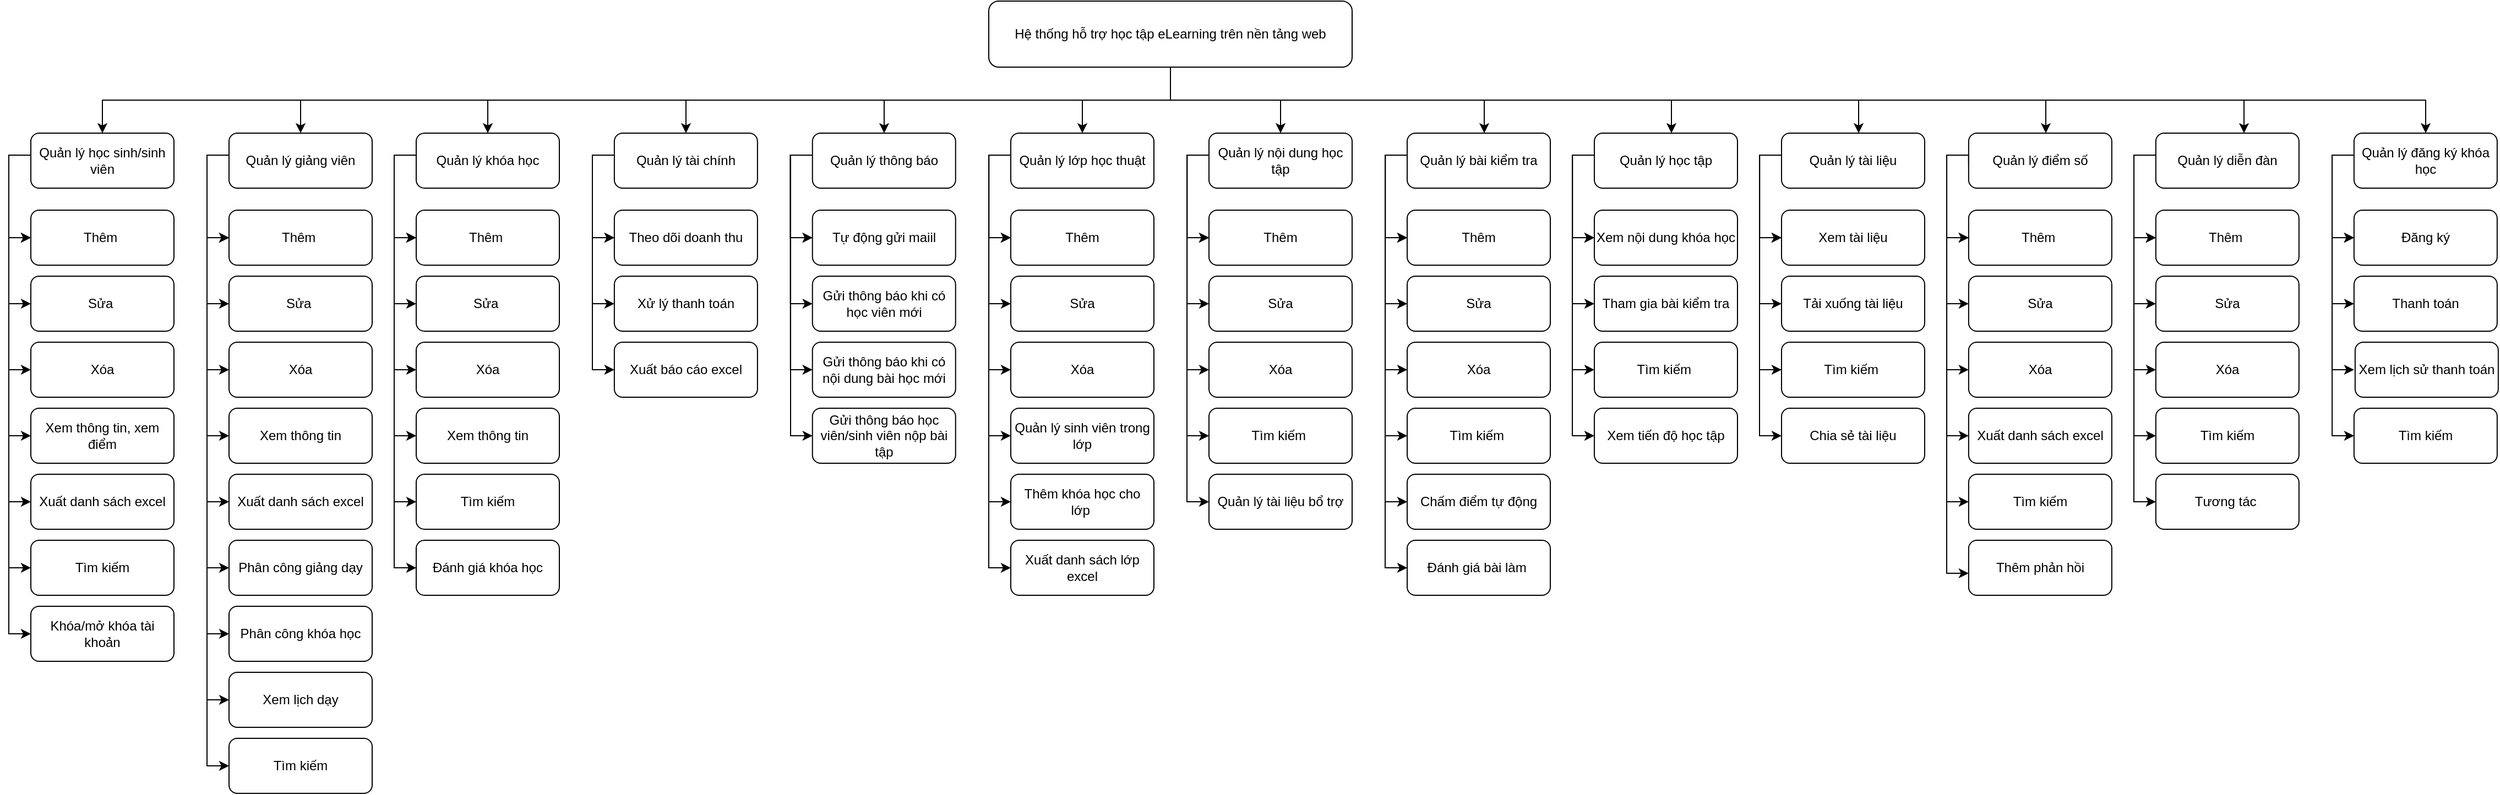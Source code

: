<mxfile version="27.0.3">
  <diagram name="Page-1" id="I-7YPhFpCVGjYqoQ73Ly">
    <mxGraphModel dx="3428" dy="1444" grid="1" gridSize="10" guides="1" tooltips="1" connect="1" arrows="1" fold="1" page="1" pageScale="1" pageWidth="850" pageHeight="1100" math="0" shadow="0">
      <root>
        <mxCell id="0" />
        <mxCell id="1" parent="0" />
        <mxCell id="hVVMpaapmV8Wa0ZIryD7-13" style="edgeStyle=orthogonalEdgeStyle;rounded=0;orthogonalLoop=1;jettySize=auto;html=1;" parent="1" source="hVVMpaapmV8Wa0ZIryD7-2" target="hVVMpaapmV8Wa0ZIryD7-3" edge="1">
          <mxGeometry relative="1" as="geometry">
            <Array as="points">
              <mxPoint x="1015" y="110" />
              <mxPoint x="45" y="110" />
            </Array>
          </mxGeometry>
        </mxCell>
        <mxCell id="hVVMpaapmV8Wa0ZIryD7-36" style="edgeStyle=orthogonalEdgeStyle;rounded=0;orthogonalLoop=1;jettySize=auto;html=1;" parent="1" source="hVVMpaapmV8Wa0ZIryD7-2" target="hVVMpaapmV8Wa0ZIryD7-30" edge="1">
          <mxGeometry relative="1" as="geometry">
            <Array as="points">
              <mxPoint x="1015" y="110" />
              <mxPoint x="225" y="110" />
            </Array>
          </mxGeometry>
        </mxCell>
        <mxCell id="hVVMpaapmV8Wa0ZIryD7-163" style="edgeStyle=orthogonalEdgeStyle;rounded=0;orthogonalLoop=1;jettySize=auto;html=1;entryX=0.5;entryY=0;entryDx=0;entryDy=0;" parent="1" source="hVVMpaapmV8Wa0ZIryD7-2" target="hVVMpaapmV8Wa0ZIryD7-47" edge="1">
          <mxGeometry relative="1" as="geometry">
            <Array as="points">
              <mxPoint x="1015" y="110" />
              <mxPoint x="395" y="110" />
            </Array>
          </mxGeometry>
        </mxCell>
        <mxCell id="hVVMpaapmV8Wa0ZIryD7-164" style="edgeStyle=orthogonalEdgeStyle;rounded=0;orthogonalLoop=1;jettySize=auto;html=1;" parent="1" source="hVVMpaapmV8Wa0ZIryD7-2" target="hVVMpaapmV8Wa0ZIryD7-67" edge="1">
          <mxGeometry relative="1" as="geometry">
            <Array as="points">
              <mxPoint x="1015" y="110" />
              <mxPoint x="575" y="110" />
            </Array>
          </mxGeometry>
        </mxCell>
        <mxCell id="hVVMpaapmV8Wa0ZIryD7-165" style="edgeStyle=orthogonalEdgeStyle;rounded=0;orthogonalLoop=1;jettySize=auto;html=1;" parent="1" source="hVVMpaapmV8Wa0ZIryD7-2" target="hVVMpaapmV8Wa0ZIryD7-98" edge="1">
          <mxGeometry relative="1" as="geometry">
            <Array as="points">
              <mxPoint x="1015" y="110" />
              <mxPoint x="755" y="110" />
            </Array>
          </mxGeometry>
        </mxCell>
        <mxCell id="hVVMpaapmV8Wa0ZIryD7-166" style="edgeStyle=orthogonalEdgeStyle;rounded=0;orthogonalLoop=1;jettySize=auto;html=1;" parent="1" source="hVVMpaapmV8Wa0ZIryD7-2" target="hVVMpaapmV8Wa0ZIryD7-112" edge="1">
          <mxGeometry relative="1" as="geometry" />
        </mxCell>
        <mxCell id="hVVMpaapmV8Wa0ZIryD7-167" style="edgeStyle=orthogonalEdgeStyle;rounded=0;orthogonalLoop=1;jettySize=auto;html=1;" parent="1" source="hVVMpaapmV8Wa0ZIryD7-2" target="hVVMpaapmV8Wa0ZIryD7-121" edge="1">
          <mxGeometry relative="1" as="geometry">
            <Array as="points">
              <mxPoint x="1015" y="110" />
              <mxPoint x="1300" y="110" />
            </Array>
          </mxGeometry>
        </mxCell>
        <mxCell id="hVVMpaapmV8Wa0ZIryD7-168" style="edgeStyle=orthogonalEdgeStyle;rounded=0;orthogonalLoop=1;jettySize=auto;html=1;" parent="1" source="hVVMpaapmV8Wa0ZIryD7-2" target="hVVMpaapmV8Wa0ZIryD7-137" edge="1">
          <mxGeometry relative="1" as="geometry">
            <Array as="points">
              <mxPoint x="1015" y="110" />
              <mxPoint x="1640" y="110" />
            </Array>
          </mxGeometry>
        </mxCell>
        <mxCell id="hVVMpaapmV8Wa0ZIryD7-169" style="edgeStyle=orthogonalEdgeStyle;rounded=0;orthogonalLoop=1;jettySize=auto;html=1;" parent="1" source="hVVMpaapmV8Wa0ZIryD7-2" target="hVVMpaapmV8Wa0ZIryD7-147" edge="1">
          <mxGeometry relative="1" as="geometry">
            <Array as="points">
              <mxPoint x="1015" y="110" />
              <mxPoint x="1810" y="110" />
            </Array>
          </mxGeometry>
        </mxCell>
        <mxCell id="hVVMpaapmV8Wa0ZIryD7-205" style="edgeStyle=orthogonalEdgeStyle;rounded=0;orthogonalLoop=1;jettySize=auto;html=1;" parent="1" source="hVVMpaapmV8Wa0ZIryD7-2" target="hVVMpaapmV8Wa0ZIryD7-196" edge="1">
          <mxGeometry relative="1" as="geometry">
            <Array as="points">
              <mxPoint x="1015" y="110" />
              <mxPoint x="1990" y="110" />
            </Array>
          </mxGeometry>
        </mxCell>
        <mxCell id="hVVMpaapmV8Wa0ZIryD7-208" style="edgeStyle=orthogonalEdgeStyle;rounded=0;orthogonalLoop=1;jettySize=auto;html=1;" parent="1" source="hVVMpaapmV8Wa0ZIryD7-2" target="hVVMpaapmV8Wa0ZIryD7-130" edge="1">
          <mxGeometry relative="1" as="geometry">
            <Array as="points">
              <mxPoint x="1015" y="110" />
              <mxPoint x="1470" y="110" />
            </Array>
          </mxGeometry>
        </mxCell>
        <mxCell id="hVVMpaapmV8Wa0ZIryD7-226" style="edgeStyle=orthogonalEdgeStyle;rounded=0;orthogonalLoop=1;jettySize=auto;html=1;" parent="1" source="hVVMpaapmV8Wa0ZIryD7-2" target="hVVMpaapmV8Wa0ZIryD7-215" edge="1">
          <mxGeometry relative="1" as="geometry">
            <Array as="points">
              <mxPoint x="1015" y="110" />
              <mxPoint x="2155" y="110" />
            </Array>
          </mxGeometry>
        </mxCell>
        <mxCell id="K12MKA1-OW6YJmMNlb4H-12" style="edgeStyle=orthogonalEdgeStyle;rounded=0;orthogonalLoop=1;jettySize=auto;html=1;" edge="1" parent="1" source="hVVMpaapmV8Wa0ZIryD7-2" target="K12MKA1-OW6YJmMNlb4H-6">
          <mxGeometry relative="1" as="geometry" />
        </mxCell>
        <mxCell id="hVVMpaapmV8Wa0ZIryD7-2" value="Hệ thống hỗ trợ học tập eLearning trên nền tảng web" style="rounded=1;whiteSpace=wrap;html=1;" parent="1" vertex="1">
          <mxGeometry x="850" y="20" width="330" height="60" as="geometry" />
        </mxCell>
        <mxCell id="hVVMpaapmV8Wa0ZIryD7-15" style="edgeStyle=orthogonalEdgeStyle;rounded=0;orthogonalLoop=1;jettySize=auto;html=1;entryX=0;entryY=0.5;entryDx=0;entryDy=0;" parent="1" source="hVVMpaapmV8Wa0ZIryD7-3" target="hVVMpaapmV8Wa0ZIryD7-7" edge="1">
          <mxGeometry relative="1" as="geometry">
            <Array as="points">
              <mxPoint x="-40" y="160" />
              <mxPoint x="-40" y="235" />
            </Array>
          </mxGeometry>
        </mxCell>
        <mxCell id="hVVMpaapmV8Wa0ZIryD7-17" style="edgeStyle=orthogonalEdgeStyle;rounded=0;orthogonalLoop=1;jettySize=auto;html=1;entryX=0;entryY=0.5;entryDx=0;entryDy=0;" parent="1" source="hVVMpaapmV8Wa0ZIryD7-3" target="hVVMpaapmV8Wa0ZIryD7-7" edge="1">
          <mxGeometry relative="1" as="geometry">
            <Array as="points">
              <mxPoint x="-40" y="160" />
              <mxPoint x="-40" y="235" />
            </Array>
          </mxGeometry>
        </mxCell>
        <mxCell id="hVVMpaapmV8Wa0ZIryD7-18" style="edgeStyle=orthogonalEdgeStyle;rounded=0;orthogonalLoop=1;jettySize=auto;html=1;entryX=0;entryY=0.5;entryDx=0;entryDy=0;" parent="1" source="hVVMpaapmV8Wa0ZIryD7-3" target="hVVMpaapmV8Wa0ZIryD7-8" edge="1">
          <mxGeometry relative="1" as="geometry">
            <Array as="points">
              <mxPoint x="-40" y="160" />
              <mxPoint x="-40" y="295" />
            </Array>
          </mxGeometry>
        </mxCell>
        <mxCell id="hVVMpaapmV8Wa0ZIryD7-19" style="edgeStyle=orthogonalEdgeStyle;rounded=0;orthogonalLoop=1;jettySize=auto;html=1;entryX=0;entryY=0.5;entryDx=0;entryDy=0;" parent="1" source="hVVMpaapmV8Wa0ZIryD7-3" target="hVVMpaapmV8Wa0ZIryD7-9" edge="1">
          <mxGeometry relative="1" as="geometry">
            <Array as="points">
              <mxPoint x="-40" y="160" />
              <mxPoint x="-40" y="355" />
            </Array>
          </mxGeometry>
        </mxCell>
        <mxCell id="hVVMpaapmV8Wa0ZIryD7-20" style="edgeStyle=orthogonalEdgeStyle;rounded=0;orthogonalLoop=1;jettySize=auto;html=1;entryX=0;entryY=0.5;entryDx=0;entryDy=0;" parent="1" source="hVVMpaapmV8Wa0ZIryD7-3" target="hVVMpaapmV8Wa0ZIryD7-10" edge="1">
          <mxGeometry relative="1" as="geometry">
            <Array as="points">
              <mxPoint x="-40" y="160" />
              <mxPoint x="-40" y="415" />
            </Array>
          </mxGeometry>
        </mxCell>
        <mxCell id="hVVMpaapmV8Wa0ZIryD7-21" style="edgeStyle=orthogonalEdgeStyle;rounded=0;orthogonalLoop=1;jettySize=auto;html=1;entryX=0;entryY=0.5;entryDx=0;entryDy=0;" parent="1" source="hVVMpaapmV8Wa0ZIryD7-3" target="hVVMpaapmV8Wa0ZIryD7-12" edge="1">
          <mxGeometry relative="1" as="geometry">
            <Array as="points">
              <mxPoint x="-40" y="160" />
              <mxPoint x="-40" y="475" />
            </Array>
          </mxGeometry>
        </mxCell>
        <mxCell id="hVVMpaapmV8Wa0ZIryD7-77" style="edgeStyle=orthogonalEdgeStyle;rounded=0;orthogonalLoop=1;jettySize=auto;html=1;entryX=0;entryY=0.5;entryDx=0;entryDy=0;" parent="1" source="hVVMpaapmV8Wa0ZIryD7-3" target="hVVMpaapmV8Wa0ZIryD7-75" edge="1">
          <mxGeometry relative="1" as="geometry">
            <Array as="points">
              <mxPoint x="-40" y="160" />
              <mxPoint x="-40" y="535" />
            </Array>
          </mxGeometry>
        </mxCell>
        <mxCell id="hVVMpaapmV8Wa0ZIryD7-173" style="edgeStyle=orthogonalEdgeStyle;rounded=0;orthogonalLoop=1;jettySize=auto;html=1;entryX=0;entryY=0.5;entryDx=0;entryDy=0;" parent="1" source="hVVMpaapmV8Wa0ZIryD7-3" target="hVVMpaapmV8Wa0ZIryD7-171" edge="1">
          <mxGeometry relative="1" as="geometry">
            <Array as="points">
              <mxPoint x="-40" y="160" />
              <mxPoint x="-40" y="595" />
            </Array>
          </mxGeometry>
        </mxCell>
        <mxCell id="hVVMpaapmV8Wa0ZIryD7-3" value="&lt;p style=&quot;white-space-collapse: preserve;&quot; dir=&quot;auto&quot;&gt;Quản lý học sinh/sinh viên&lt;/p&gt;" style="rounded=1;whiteSpace=wrap;html=1;horizontal=1;" parent="1" vertex="1">
          <mxGeometry x="-20" y="140" width="130" height="50" as="geometry" />
        </mxCell>
        <mxCell id="hVVMpaapmV8Wa0ZIryD7-7" value="&lt;p style=&quot;white-space-collapse: preserve;&quot; dir=&quot;auto&quot;&gt;Thêm &lt;/p&gt;" style="rounded=1;whiteSpace=wrap;html=1;horizontal=1;" parent="1" vertex="1">
          <mxGeometry x="-20" y="210" width="130" height="50" as="geometry" />
        </mxCell>
        <mxCell id="hVVMpaapmV8Wa0ZIryD7-8" value="&lt;p style=&quot;white-space-collapse: preserve;&quot; dir=&quot;auto&quot;&gt;Sửa &lt;/p&gt;" style="rounded=1;whiteSpace=wrap;html=1;horizontal=1;" parent="1" vertex="1">
          <mxGeometry x="-20" y="270" width="130" height="50" as="geometry" />
        </mxCell>
        <mxCell id="hVVMpaapmV8Wa0ZIryD7-9" value="Xóa" style="rounded=1;whiteSpace=wrap;html=1;horizontal=1;" parent="1" vertex="1">
          <mxGeometry x="-20" y="330" width="130" height="50" as="geometry" />
        </mxCell>
        <mxCell id="hVVMpaapmV8Wa0ZIryD7-10" value="Xem thông tin, xem điểm" style="rounded=1;whiteSpace=wrap;html=1;horizontal=1;" parent="1" vertex="1">
          <mxGeometry x="-20" y="390" width="130" height="50" as="geometry" />
        </mxCell>
        <mxCell id="hVVMpaapmV8Wa0ZIryD7-12" value="Xuất danh sách excel" style="rounded=1;whiteSpace=wrap;html=1;horizontal=1;" parent="1" vertex="1">
          <mxGeometry x="-20" y="450" width="130" height="50" as="geometry" />
        </mxCell>
        <mxCell id="hVVMpaapmV8Wa0ZIryD7-24" style="edgeStyle=orthogonalEdgeStyle;rounded=0;orthogonalLoop=1;jettySize=auto;html=1;entryX=0;entryY=0.5;entryDx=0;entryDy=0;" parent="1" source="hVVMpaapmV8Wa0ZIryD7-30" target="hVVMpaapmV8Wa0ZIryD7-31" edge="1">
          <mxGeometry relative="1" as="geometry">
            <Array as="points">
              <mxPoint x="140" y="160" />
              <mxPoint x="140" y="235" />
            </Array>
          </mxGeometry>
        </mxCell>
        <mxCell id="hVVMpaapmV8Wa0ZIryD7-25" style="edgeStyle=orthogonalEdgeStyle;rounded=0;orthogonalLoop=1;jettySize=auto;html=1;entryX=0;entryY=0.5;entryDx=0;entryDy=0;" parent="1" source="hVVMpaapmV8Wa0ZIryD7-30" target="hVVMpaapmV8Wa0ZIryD7-31" edge="1">
          <mxGeometry relative="1" as="geometry">
            <Array as="points">
              <mxPoint x="140" y="160" />
              <mxPoint x="140" y="235" />
            </Array>
          </mxGeometry>
        </mxCell>
        <mxCell id="hVVMpaapmV8Wa0ZIryD7-26" style="edgeStyle=orthogonalEdgeStyle;rounded=0;orthogonalLoop=1;jettySize=auto;html=1;entryX=0;entryY=0.5;entryDx=0;entryDy=0;" parent="1" source="hVVMpaapmV8Wa0ZIryD7-30" target="hVVMpaapmV8Wa0ZIryD7-32" edge="1">
          <mxGeometry relative="1" as="geometry">
            <Array as="points">
              <mxPoint x="140" y="160" />
              <mxPoint x="140" y="295" />
            </Array>
          </mxGeometry>
        </mxCell>
        <mxCell id="hVVMpaapmV8Wa0ZIryD7-27" style="edgeStyle=orthogonalEdgeStyle;rounded=0;orthogonalLoop=1;jettySize=auto;html=1;entryX=0;entryY=0.5;entryDx=0;entryDy=0;" parent="1" source="hVVMpaapmV8Wa0ZIryD7-30" target="hVVMpaapmV8Wa0ZIryD7-33" edge="1">
          <mxGeometry relative="1" as="geometry">
            <Array as="points">
              <mxPoint x="140" y="160" />
              <mxPoint x="140" y="355" />
            </Array>
          </mxGeometry>
        </mxCell>
        <mxCell id="hVVMpaapmV8Wa0ZIryD7-28" style="edgeStyle=orthogonalEdgeStyle;rounded=0;orthogonalLoop=1;jettySize=auto;html=1;entryX=0;entryY=0.5;entryDx=0;entryDy=0;" parent="1" source="hVVMpaapmV8Wa0ZIryD7-30" target="hVVMpaapmV8Wa0ZIryD7-34" edge="1">
          <mxGeometry relative="1" as="geometry">
            <Array as="points">
              <mxPoint x="140" y="160" />
              <mxPoint x="140" y="415" />
            </Array>
          </mxGeometry>
        </mxCell>
        <mxCell id="hVVMpaapmV8Wa0ZIryD7-29" style="edgeStyle=orthogonalEdgeStyle;rounded=0;orthogonalLoop=1;jettySize=auto;html=1;entryX=0;entryY=0.5;entryDx=0;entryDy=0;" parent="1" source="hVVMpaapmV8Wa0ZIryD7-30" target="hVVMpaapmV8Wa0ZIryD7-35" edge="1">
          <mxGeometry relative="1" as="geometry">
            <Array as="points">
              <mxPoint x="140" y="160" />
              <mxPoint x="140" y="475" />
            </Array>
          </mxGeometry>
        </mxCell>
        <mxCell id="hVVMpaapmV8Wa0ZIryD7-57" style="edgeStyle=orthogonalEdgeStyle;rounded=0;orthogonalLoop=1;jettySize=auto;html=1;entryX=0;entryY=0.5;entryDx=0;entryDy=0;" parent="1" source="hVVMpaapmV8Wa0ZIryD7-30" target="hVVMpaapmV8Wa0ZIryD7-37" edge="1">
          <mxGeometry relative="1" as="geometry">
            <Array as="points">
              <mxPoint x="140" y="160" />
              <mxPoint x="140" y="535" />
            </Array>
          </mxGeometry>
        </mxCell>
        <mxCell id="hVVMpaapmV8Wa0ZIryD7-58" style="edgeStyle=orthogonalEdgeStyle;rounded=0;orthogonalLoop=1;jettySize=auto;html=1;entryX=0;entryY=0.5;entryDx=0;entryDy=0;" parent="1" source="hVVMpaapmV8Wa0ZIryD7-30" target="hVVMpaapmV8Wa0ZIryD7-38" edge="1">
          <mxGeometry relative="1" as="geometry">
            <Array as="points">
              <mxPoint x="140" y="160" />
              <mxPoint x="140" y="595" />
            </Array>
          </mxGeometry>
        </mxCell>
        <mxCell id="hVVMpaapmV8Wa0ZIryD7-81" style="edgeStyle=orthogonalEdgeStyle;rounded=0;orthogonalLoop=1;jettySize=auto;html=1;entryX=0;entryY=0.5;entryDx=0;entryDy=0;" parent="1" source="hVVMpaapmV8Wa0ZIryD7-30" target="hVVMpaapmV8Wa0ZIryD7-80" edge="1">
          <mxGeometry relative="1" as="geometry">
            <Array as="points">
              <mxPoint x="140" y="160" />
              <mxPoint x="140" y="655" />
            </Array>
          </mxGeometry>
        </mxCell>
        <mxCell id="hVVMpaapmV8Wa0ZIryD7-175" style="edgeStyle=orthogonalEdgeStyle;rounded=0;orthogonalLoop=1;jettySize=auto;html=1;entryX=0;entryY=0.5;entryDx=0;entryDy=0;" parent="1" source="hVVMpaapmV8Wa0ZIryD7-30" target="hVVMpaapmV8Wa0ZIryD7-174" edge="1">
          <mxGeometry relative="1" as="geometry">
            <Array as="points">
              <mxPoint x="140" y="160" />
              <mxPoint x="140" y="715" />
            </Array>
          </mxGeometry>
        </mxCell>
        <mxCell id="hVVMpaapmV8Wa0ZIryD7-30" value="&lt;p style=&quot;white-space-collapse: preserve;&quot; dir=&quot;auto&quot;&gt;Quản lý giảng viên&lt;/p&gt;" style="rounded=1;whiteSpace=wrap;html=1;horizontal=1;" parent="1" vertex="1">
          <mxGeometry x="160" y="140" width="130" height="50" as="geometry" />
        </mxCell>
        <mxCell id="hVVMpaapmV8Wa0ZIryD7-31" value="&lt;p style=&quot;white-space-collapse: preserve;&quot; dir=&quot;auto&quot;&gt;Thêm &lt;/p&gt;" style="rounded=1;whiteSpace=wrap;html=1;horizontal=1;" parent="1" vertex="1">
          <mxGeometry x="160" y="210" width="130" height="50" as="geometry" />
        </mxCell>
        <mxCell id="hVVMpaapmV8Wa0ZIryD7-32" value="&lt;p style=&quot;white-space-collapse: preserve;&quot; dir=&quot;auto&quot;&gt;Sửa &lt;/p&gt;" style="rounded=1;whiteSpace=wrap;html=1;horizontal=1;" parent="1" vertex="1">
          <mxGeometry x="160" y="270" width="130" height="50" as="geometry" />
        </mxCell>
        <mxCell id="hVVMpaapmV8Wa0ZIryD7-33" value="Xóa" style="rounded=1;whiteSpace=wrap;html=1;horizontal=1;" parent="1" vertex="1">
          <mxGeometry x="160" y="330" width="130" height="50" as="geometry" />
        </mxCell>
        <mxCell id="hVVMpaapmV8Wa0ZIryD7-34" value="Xem thông tin" style="rounded=1;whiteSpace=wrap;html=1;horizontal=1;" parent="1" vertex="1">
          <mxGeometry x="160" y="390" width="130" height="50" as="geometry" />
        </mxCell>
        <mxCell id="hVVMpaapmV8Wa0ZIryD7-35" value="Xuất danh sách excel" style="rounded=1;whiteSpace=wrap;html=1;horizontal=1;" parent="1" vertex="1">
          <mxGeometry x="160" y="450" width="130" height="50" as="geometry" />
        </mxCell>
        <mxCell id="hVVMpaapmV8Wa0ZIryD7-37" value="Phân công giảng dạy" style="rounded=1;whiteSpace=wrap;html=1;horizontal=1;" parent="1" vertex="1">
          <mxGeometry x="160" y="510" width="130" height="50" as="geometry" />
        </mxCell>
        <mxCell id="hVVMpaapmV8Wa0ZIryD7-38" value="Phân công khóa học" style="rounded=1;whiteSpace=wrap;html=1;horizontal=1;" parent="1" vertex="1">
          <mxGeometry x="160" y="570" width="130" height="50" as="geometry" />
        </mxCell>
        <mxCell id="hVVMpaapmV8Wa0ZIryD7-41" style="edgeStyle=orthogonalEdgeStyle;rounded=0;orthogonalLoop=1;jettySize=auto;html=1;entryX=0;entryY=0.5;entryDx=0;entryDy=0;" parent="1" source="hVVMpaapmV8Wa0ZIryD7-47" target="hVVMpaapmV8Wa0ZIryD7-48" edge="1">
          <mxGeometry relative="1" as="geometry">
            <Array as="points">
              <mxPoint x="310" y="160" />
              <mxPoint x="310" y="235" />
            </Array>
          </mxGeometry>
        </mxCell>
        <mxCell id="hVVMpaapmV8Wa0ZIryD7-42" style="edgeStyle=orthogonalEdgeStyle;rounded=0;orthogonalLoop=1;jettySize=auto;html=1;entryX=0;entryY=0.5;entryDx=0;entryDy=0;" parent="1" source="hVVMpaapmV8Wa0ZIryD7-47" target="hVVMpaapmV8Wa0ZIryD7-48" edge="1">
          <mxGeometry relative="1" as="geometry">
            <Array as="points">
              <mxPoint x="310" y="160" />
              <mxPoint x="310" y="235" />
            </Array>
          </mxGeometry>
        </mxCell>
        <mxCell id="hVVMpaapmV8Wa0ZIryD7-43" style="edgeStyle=orthogonalEdgeStyle;rounded=0;orthogonalLoop=1;jettySize=auto;html=1;entryX=0;entryY=0.5;entryDx=0;entryDy=0;" parent="1" source="hVVMpaapmV8Wa0ZIryD7-47" target="hVVMpaapmV8Wa0ZIryD7-49" edge="1">
          <mxGeometry relative="1" as="geometry">
            <Array as="points">
              <mxPoint x="310" y="160" />
              <mxPoint x="310" y="295" />
            </Array>
          </mxGeometry>
        </mxCell>
        <mxCell id="hVVMpaapmV8Wa0ZIryD7-44" style="edgeStyle=orthogonalEdgeStyle;rounded=0;orthogonalLoop=1;jettySize=auto;html=1;entryX=0;entryY=0.5;entryDx=0;entryDy=0;" parent="1" source="hVVMpaapmV8Wa0ZIryD7-47" target="hVVMpaapmV8Wa0ZIryD7-50" edge="1">
          <mxGeometry relative="1" as="geometry">
            <Array as="points">
              <mxPoint x="310" y="160" />
              <mxPoint x="310" y="355" />
            </Array>
          </mxGeometry>
        </mxCell>
        <mxCell id="hVVMpaapmV8Wa0ZIryD7-45" style="edgeStyle=orthogonalEdgeStyle;rounded=0;orthogonalLoop=1;jettySize=auto;html=1;entryX=0;entryY=0.5;entryDx=0;entryDy=0;" parent="1" source="hVVMpaapmV8Wa0ZIryD7-47" target="hVVMpaapmV8Wa0ZIryD7-51" edge="1">
          <mxGeometry relative="1" as="geometry">
            <Array as="points">
              <mxPoint x="310" y="160" />
              <mxPoint x="310" y="415" />
            </Array>
          </mxGeometry>
        </mxCell>
        <mxCell id="hVVMpaapmV8Wa0ZIryD7-46" style="edgeStyle=orthogonalEdgeStyle;rounded=0;orthogonalLoop=1;jettySize=auto;html=1;entryX=0;entryY=0.5;entryDx=0;entryDy=0;" parent="1" source="hVVMpaapmV8Wa0ZIryD7-47" edge="1">
          <mxGeometry relative="1" as="geometry">
            <Array as="points">
              <mxPoint x="310" y="160" />
              <mxPoint x="310" y="475" />
            </Array>
            <mxPoint x="330" y="475" as="targetPoint" />
          </mxGeometry>
        </mxCell>
        <mxCell id="hVVMpaapmV8Wa0ZIryD7-177" style="edgeStyle=orthogonalEdgeStyle;rounded=0;orthogonalLoop=1;jettySize=auto;html=1;entryX=0;entryY=0.5;entryDx=0;entryDy=0;" parent="1" source="hVVMpaapmV8Wa0ZIryD7-47" target="hVVMpaapmV8Wa0ZIryD7-176" edge="1">
          <mxGeometry relative="1" as="geometry">
            <Array as="points">
              <mxPoint x="310" y="160" />
              <mxPoint x="310" y="535" />
            </Array>
          </mxGeometry>
        </mxCell>
        <mxCell id="hVVMpaapmV8Wa0ZIryD7-47" value="&lt;p style=&quot;white-space-collapse: preserve;&quot; dir=&quot;auto&quot;&gt;Quản lý khóa học&lt;/p&gt;" style="rounded=1;whiteSpace=wrap;html=1;horizontal=1;" parent="1" vertex="1">
          <mxGeometry x="330" y="140" width="130" height="50" as="geometry" />
        </mxCell>
        <mxCell id="hVVMpaapmV8Wa0ZIryD7-48" value="&lt;p style=&quot;white-space-collapse: preserve;&quot; dir=&quot;auto&quot;&gt;Thêm &lt;/p&gt;" style="rounded=1;whiteSpace=wrap;html=1;horizontal=1;" parent="1" vertex="1">
          <mxGeometry x="330" y="210" width="130" height="50" as="geometry" />
        </mxCell>
        <mxCell id="hVVMpaapmV8Wa0ZIryD7-49" value="&lt;p style=&quot;white-space-collapse: preserve;&quot; dir=&quot;auto&quot;&gt;Sửa &lt;/p&gt;" style="rounded=1;whiteSpace=wrap;html=1;horizontal=1;" parent="1" vertex="1">
          <mxGeometry x="330" y="270" width="130" height="50" as="geometry" />
        </mxCell>
        <mxCell id="hVVMpaapmV8Wa0ZIryD7-50" value="Xóa" style="rounded=1;whiteSpace=wrap;html=1;horizontal=1;" parent="1" vertex="1">
          <mxGeometry x="330" y="330" width="130" height="50" as="geometry" />
        </mxCell>
        <mxCell id="hVVMpaapmV8Wa0ZIryD7-51" value="Xem thông tin" style="rounded=1;whiteSpace=wrap;html=1;horizontal=1;" parent="1" vertex="1">
          <mxGeometry x="330" y="390" width="130" height="50" as="geometry" />
        </mxCell>
        <mxCell id="hVVMpaapmV8Wa0ZIryD7-59" value="Tìm kiếm" style="rounded=1;whiteSpace=wrap;html=1;horizontal=1;" parent="1" vertex="1">
          <mxGeometry x="330" y="450" width="130" height="50" as="geometry" />
        </mxCell>
        <mxCell id="hVVMpaapmV8Wa0ZIryD7-61" style="edgeStyle=orthogonalEdgeStyle;rounded=0;orthogonalLoop=1;jettySize=auto;html=1;entryX=0;entryY=0.5;entryDx=0;entryDy=0;" parent="1" source="hVVMpaapmV8Wa0ZIryD7-67" target="hVVMpaapmV8Wa0ZIryD7-68" edge="1">
          <mxGeometry relative="1" as="geometry">
            <Array as="points">
              <mxPoint x="490" y="160" />
              <mxPoint x="490" y="235" />
            </Array>
          </mxGeometry>
        </mxCell>
        <mxCell id="hVVMpaapmV8Wa0ZIryD7-62" style="edgeStyle=orthogonalEdgeStyle;rounded=0;orthogonalLoop=1;jettySize=auto;html=1;entryX=0;entryY=0.5;entryDx=0;entryDy=0;" parent="1" source="hVVMpaapmV8Wa0ZIryD7-67" target="hVVMpaapmV8Wa0ZIryD7-68" edge="1">
          <mxGeometry relative="1" as="geometry">
            <Array as="points">
              <mxPoint x="490" y="160" />
              <mxPoint x="490" y="235" />
            </Array>
          </mxGeometry>
        </mxCell>
        <mxCell id="hVVMpaapmV8Wa0ZIryD7-63" style="edgeStyle=orthogonalEdgeStyle;rounded=0;orthogonalLoop=1;jettySize=auto;html=1;entryX=0;entryY=0.5;entryDx=0;entryDy=0;" parent="1" source="hVVMpaapmV8Wa0ZIryD7-67" target="hVVMpaapmV8Wa0ZIryD7-69" edge="1">
          <mxGeometry relative="1" as="geometry">
            <Array as="points">
              <mxPoint x="490" y="160" />
              <mxPoint x="490" y="295" />
            </Array>
          </mxGeometry>
        </mxCell>
        <mxCell id="hVVMpaapmV8Wa0ZIryD7-64" style="edgeStyle=orthogonalEdgeStyle;rounded=0;orthogonalLoop=1;jettySize=auto;html=1;entryX=0;entryY=0.5;entryDx=0;entryDy=0;" parent="1" source="hVVMpaapmV8Wa0ZIryD7-67" target="hVVMpaapmV8Wa0ZIryD7-70" edge="1">
          <mxGeometry relative="1" as="geometry">
            <Array as="points">
              <mxPoint x="490" y="160" />
              <mxPoint x="490" y="355" />
            </Array>
          </mxGeometry>
        </mxCell>
        <mxCell id="hVVMpaapmV8Wa0ZIryD7-67" value="&lt;p style=&quot;white-space-collapse: preserve;&quot; dir=&quot;auto&quot;&gt;Quản lý tài chính&lt;/p&gt;" style="rounded=1;whiteSpace=wrap;html=1;horizontal=1;" parent="1" vertex="1">
          <mxGeometry x="509.95" y="140" width="130" height="50" as="geometry" />
        </mxCell>
        <mxCell id="hVVMpaapmV8Wa0ZIryD7-68" value="&lt;p style=&quot;white-space-collapse: preserve;&quot; dir=&quot;auto&quot;&gt;Theo dõi doanh thu&lt;/p&gt;" style="rounded=1;whiteSpace=wrap;html=1;horizontal=1;" parent="1" vertex="1">
          <mxGeometry x="509.95" y="210" width="130" height="50" as="geometry" />
        </mxCell>
        <mxCell id="hVVMpaapmV8Wa0ZIryD7-69" value="&lt;p style=&quot;white-space-collapse: preserve;&quot; dir=&quot;auto&quot;&gt;Xử lý thanh toán&lt;/p&gt;" style="rounded=1;whiteSpace=wrap;html=1;horizontal=1;" parent="1" vertex="1">
          <mxGeometry x="509.95" y="270" width="130" height="50" as="geometry" />
        </mxCell>
        <mxCell id="hVVMpaapmV8Wa0ZIryD7-70" value="Xuất báo cáo excel" style="rounded=1;whiteSpace=wrap;html=1;horizontal=1;" parent="1" vertex="1">
          <mxGeometry x="509.95" y="330" width="130" height="50" as="geometry" />
        </mxCell>
        <mxCell id="hVVMpaapmV8Wa0ZIryD7-75" value="Tìm kiếm" style="rounded=1;whiteSpace=wrap;html=1;horizontal=1;" parent="1" vertex="1">
          <mxGeometry x="-20" y="510" width="130" height="50" as="geometry" />
        </mxCell>
        <mxCell id="hVVMpaapmV8Wa0ZIryD7-80" value="Xem lịch dạy" style="rounded=1;whiteSpace=wrap;html=1;horizontal=1;" parent="1" vertex="1">
          <mxGeometry x="160" y="630" width="130" height="50" as="geometry" />
        </mxCell>
        <mxCell id="hVVMpaapmV8Wa0ZIryD7-94" style="edgeStyle=orthogonalEdgeStyle;rounded=0;orthogonalLoop=1;jettySize=auto;html=1;entryX=0;entryY=0.5;entryDx=0;entryDy=0;" parent="1" source="hVVMpaapmV8Wa0ZIryD7-98" target="hVVMpaapmV8Wa0ZIryD7-99" edge="1">
          <mxGeometry relative="1" as="geometry">
            <Array as="points">
              <mxPoint x="669.92" y="160" />
              <mxPoint x="669.92" y="235" />
            </Array>
          </mxGeometry>
        </mxCell>
        <mxCell id="hVVMpaapmV8Wa0ZIryD7-95" style="edgeStyle=orthogonalEdgeStyle;rounded=0;orthogonalLoop=1;jettySize=auto;html=1;entryX=0;entryY=0.5;entryDx=0;entryDy=0;" parent="1" source="hVVMpaapmV8Wa0ZIryD7-98" target="hVVMpaapmV8Wa0ZIryD7-99" edge="1">
          <mxGeometry relative="1" as="geometry">
            <Array as="points">
              <mxPoint x="669.92" y="160" />
              <mxPoint x="669.92" y="235" />
            </Array>
          </mxGeometry>
        </mxCell>
        <mxCell id="hVVMpaapmV8Wa0ZIryD7-96" style="edgeStyle=orthogonalEdgeStyle;rounded=0;orthogonalLoop=1;jettySize=auto;html=1;entryX=0;entryY=0.5;entryDx=0;entryDy=0;" parent="1" source="hVVMpaapmV8Wa0ZIryD7-98" edge="1">
          <mxGeometry relative="1" as="geometry">
            <Array as="points">
              <mxPoint x="669.92" y="160" />
              <mxPoint x="669.92" y="295" />
            </Array>
            <mxPoint x="689.87" y="295" as="targetPoint" />
          </mxGeometry>
        </mxCell>
        <mxCell id="hVVMpaapmV8Wa0ZIryD7-97" style="edgeStyle=orthogonalEdgeStyle;rounded=0;orthogonalLoop=1;jettySize=auto;html=1;entryX=0;entryY=0.5;entryDx=0;entryDy=0;" parent="1" source="hVVMpaapmV8Wa0ZIryD7-98" edge="1">
          <mxGeometry relative="1" as="geometry">
            <Array as="points">
              <mxPoint x="669.92" y="160" />
              <mxPoint x="669.92" y="355" />
            </Array>
            <mxPoint x="689.87" y="355" as="targetPoint" />
          </mxGeometry>
        </mxCell>
        <mxCell id="hVVMpaapmV8Wa0ZIryD7-106" style="edgeStyle=orthogonalEdgeStyle;rounded=0;orthogonalLoop=1;jettySize=auto;html=1;entryX=0;entryY=0.5;entryDx=0;entryDy=0;" parent="1" source="hVVMpaapmV8Wa0ZIryD7-98" target="hVVMpaapmV8Wa0ZIryD7-105" edge="1">
          <mxGeometry relative="1" as="geometry">
            <Array as="points">
              <mxPoint x="670" y="160" />
              <mxPoint x="670" y="415" />
            </Array>
          </mxGeometry>
        </mxCell>
        <mxCell id="hVVMpaapmV8Wa0ZIryD7-98" value="&lt;p style=&quot;white-space-collapse: preserve;&quot; dir=&quot;auto&quot;&gt;Quản lý thông báo&lt;/p&gt;" style="rounded=1;whiteSpace=wrap;html=1;horizontal=1;" parent="1" vertex="1">
          <mxGeometry x="689.87" y="140" width="130" height="50" as="geometry" />
        </mxCell>
        <mxCell id="hVVMpaapmV8Wa0ZIryD7-99" value="Tự động gửi maiil" style="rounded=1;whiteSpace=wrap;html=1;horizontal=1;" parent="1" vertex="1">
          <mxGeometry x="689.87" y="210" width="130" height="50" as="geometry" />
        </mxCell>
        <mxCell id="hVVMpaapmV8Wa0ZIryD7-102" value="Gửi thông báo khi có học viên mới" style="rounded=1;whiteSpace=wrap;html=1;horizontal=1;" parent="1" vertex="1">
          <mxGeometry x="689.87" y="270" width="130" height="50" as="geometry" />
        </mxCell>
        <mxCell id="hVVMpaapmV8Wa0ZIryD7-103" value="Gửi thông báo khi có nội dung bài học mới" style="rounded=1;whiteSpace=wrap;html=1;horizontal=1;" parent="1" vertex="1">
          <mxGeometry x="689.87" y="330" width="130" height="50" as="geometry" />
        </mxCell>
        <mxCell id="hVVMpaapmV8Wa0ZIryD7-105" value="Gửi thông báo học viên/sinh viên nộp bài tập" style="rounded=1;whiteSpace=wrap;html=1;horizontal=1;" parent="1" vertex="1">
          <mxGeometry x="689.87" y="390" width="130" height="50" as="geometry" />
        </mxCell>
        <mxCell id="hVVMpaapmV8Wa0ZIryD7-107" style="edgeStyle=orthogonalEdgeStyle;rounded=0;orthogonalLoop=1;jettySize=auto;html=1;entryX=0;entryY=0.5;entryDx=0;entryDy=0;" parent="1" source="hVVMpaapmV8Wa0ZIryD7-112" target="hVVMpaapmV8Wa0ZIryD7-113" edge="1">
          <mxGeometry relative="1" as="geometry">
            <Array as="points">
              <mxPoint x="1030.04" y="160" />
              <mxPoint x="1030.04" y="235" />
            </Array>
          </mxGeometry>
        </mxCell>
        <mxCell id="hVVMpaapmV8Wa0ZIryD7-108" style="edgeStyle=orthogonalEdgeStyle;rounded=0;orthogonalLoop=1;jettySize=auto;html=1;entryX=0;entryY=0.5;entryDx=0;entryDy=0;" parent="1" source="hVVMpaapmV8Wa0ZIryD7-112" target="hVVMpaapmV8Wa0ZIryD7-113" edge="1">
          <mxGeometry relative="1" as="geometry">
            <Array as="points">
              <mxPoint x="1030.04" y="160" />
              <mxPoint x="1030.04" y="235" />
            </Array>
          </mxGeometry>
        </mxCell>
        <mxCell id="hVVMpaapmV8Wa0ZIryD7-109" style="edgeStyle=orthogonalEdgeStyle;rounded=0;orthogonalLoop=1;jettySize=auto;html=1;entryX=0;entryY=0.5;entryDx=0;entryDy=0;" parent="1" source="hVVMpaapmV8Wa0ZIryD7-112" edge="1">
          <mxGeometry relative="1" as="geometry">
            <Array as="points">
              <mxPoint x="1030.04" y="160" />
              <mxPoint x="1030.04" y="295" />
            </Array>
            <mxPoint x="1049.99" y="295" as="targetPoint" />
          </mxGeometry>
        </mxCell>
        <mxCell id="hVVMpaapmV8Wa0ZIryD7-110" style="edgeStyle=orthogonalEdgeStyle;rounded=0;orthogonalLoop=1;jettySize=auto;html=1;entryX=0;entryY=0.5;entryDx=0;entryDy=0;" parent="1" source="hVVMpaapmV8Wa0ZIryD7-112" edge="1">
          <mxGeometry relative="1" as="geometry">
            <Array as="points">
              <mxPoint x="1030.04" y="160" />
              <mxPoint x="1030.04" y="355" />
            </Array>
            <mxPoint x="1049.99" y="355" as="targetPoint" />
          </mxGeometry>
        </mxCell>
        <mxCell id="hVVMpaapmV8Wa0ZIryD7-153" style="edgeStyle=orthogonalEdgeStyle;rounded=0;orthogonalLoop=1;jettySize=auto;html=1;entryX=0;entryY=0.5;entryDx=0;entryDy=0;" parent="1" source="hVVMpaapmV8Wa0ZIryD7-112" target="hVVMpaapmV8Wa0ZIryD7-152" edge="1">
          <mxGeometry relative="1" as="geometry">
            <Array as="points">
              <mxPoint x="1030" y="160" />
              <mxPoint x="1030" y="415" />
            </Array>
          </mxGeometry>
        </mxCell>
        <mxCell id="K12MKA1-OW6YJmMNlb4H-17" style="edgeStyle=orthogonalEdgeStyle;rounded=0;orthogonalLoop=1;jettySize=auto;html=1;entryX=0;entryY=0.5;entryDx=0;entryDy=0;" edge="1" parent="1" source="hVVMpaapmV8Wa0ZIryD7-112" target="hVVMpaapmV8Wa0ZIryD7-225">
          <mxGeometry relative="1" as="geometry">
            <Array as="points">
              <mxPoint x="1030" y="160" />
              <mxPoint x="1030" y="475" />
            </Array>
          </mxGeometry>
        </mxCell>
        <mxCell id="hVVMpaapmV8Wa0ZIryD7-112" value="&lt;p style=&quot;white-space-collapse: preserve;&quot; dir=&quot;auto&quot;&gt;Quản lý nội dung học tập&lt;/p&gt;" style="rounded=1;whiteSpace=wrap;html=1;horizontal=1;" parent="1" vertex="1">
          <mxGeometry x="1049.99" y="140" width="130" height="50" as="geometry" />
        </mxCell>
        <mxCell id="hVVMpaapmV8Wa0ZIryD7-113" value="Thêm" style="rounded=1;whiteSpace=wrap;html=1;horizontal=1;" parent="1" vertex="1">
          <mxGeometry x="1049.99" y="210" width="130" height="50" as="geometry" />
        </mxCell>
        <mxCell id="hVVMpaapmV8Wa0ZIryD7-114" value="Sửa" style="rounded=1;whiteSpace=wrap;html=1;horizontal=1;" parent="1" vertex="1">
          <mxGeometry x="1049.99" y="270" width="130" height="50" as="geometry" />
        </mxCell>
        <mxCell id="hVVMpaapmV8Wa0ZIryD7-115" value="Xóa" style="rounded=1;whiteSpace=wrap;html=1;horizontal=1;" parent="1" vertex="1">
          <mxGeometry x="1049.99" y="330" width="130" height="50" as="geometry" />
        </mxCell>
        <mxCell id="hVVMpaapmV8Wa0ZIryD7-117" style="edgeStyle=orthogonalEdgeStyle;rounded=0;orthogonalLoop=1;jettySize=auto;html=1;entryX=0;entryY=0.5;entryDx=0;entryDy=0;" parent="1" source="hVVMpaapmV8Wa0ZIryD7-121" target="hVVMpaapmV8Wa0ZIryD7-122" edge="1">
          <mxGeometry relative="1" as="geometry">
            <Array as="points">
              <mxPoint x="1210.04" y="160" />
              <mxPoint x="1210.04" y="235" />
            </Array>
          </mxGeometry>
        </mxCell>
        <mxCell id="hVVMpaapmV8Wa0ZIryD7-118" style="edgeStyle=orthogonalEdgeStyle;rounded=0;orthogonalLoop=1;jettySize=auto;html=1;entryX=0;entryY=0.5;entryDx=0;entryDy=0;" parent="1" source="hVVMpaapmV8Wa0ZIryD7-121" target="hVVMpaapmV8Wa0ZIryD7-122" edge="1">
          <mxGeometry relative="1" as="geometry">
            <Array as="points">
              <mxPoint x="1210.04" y="160" />
              <mxPoint x="1210.04" y="235" />
            </Array>
          </mxGeometry>
        </mxCell>
        <mxCell id="hVVMpaapmV8Wa0ZIryD7-119" style="edgeStyle=orthogonalEdgeStyle;rounded=0;orthogonalLoop=1;jettySize=auto;html=1;entryX=0;entryY=0.5;entryDx=0;entryDy=0;" parent="1" source="hVVMpaapmV8Wa0ZIryD7-121" edge="1">
          <mxGeometry relative="1" as="geometry">
            <Array as="points">
              <mxPoint x="1210.04" y="160" />
              <mxPoint x="1210.04" y="295" />
            </Array>
            <mxPoint x="1229.99" y="295" as="targetPoint" />
          </mxGeometry>
        </mxCell>
        <mxCell id="hVVMpaapmV8Wa0ZIryD7-120" style="edgeStyle=orthogonalEdgeStyle;rounded=0;orthogonalLoop=1;jettySize=auto;html=1;entryX=0;entryY=0.5;entryDx=0;entryDy=0;" parent="1" source="hVVMpaapmV8Wa0ZIryD7-121" edge="1">
          <mxGeometry relative="1" as="geometry">
            <Array as="points">
              <mxPoint x="1210.04" y="160" />
              <mxPoint x="1210.04" y="355" />
            </Array>
            <mxPoint x="1229.99" y="355" as="targetPoint" />
          </mxGeometry>
        </mxCell>
        <mxCell id="hVVMpaapmV8Wa0ZIryD7-155" style="edgeStyle=orthogonalEdgeStyle;rounded=0;orthogonalLoop=1;jettySize=auto;html=1;entryX=0;entryY=0.5;entryDx=0;entryDy=0;" parent="1" source="hVVMpaapmV8Wa0ZIryD7-121" target="hVVMpaapmV8Wa0ZIryD7-154" edge="1">
          <mxGeometry relative="1" as="geometry">
            <Array as="points">
              <mxPoint x="1210" y="160" />
              <mxPoint x="1210" y="415" />
            </Array>
          </mxGeometry>
        </mxCell>
        <mxCell id="hVVMpaapmV8Wa0ZIryD7-179" style="edgeStyle=orthogonalEdgeStyle;rounded=0;orthogonalLoop=1;jettySize=auto;html=1;entryX=0;entryY=0.5;entryDx=0;entryDy=0;" parent="1" source="hVVMpaapmV8Wa0ZIryD7-121" target="hVVMpaapmV8Wa0ZIryD7-178" edge="1">
          <mxGeometry relative="1" as="geometry">
            <Array as="points">
              <mxPoint x="1210" y="160" />
              <mxPoint x="1210" y="475" />
            </Array>
          </mxGeometry>
        </mxCell>
        <mxCell id="K12MKA1-OW6YJmMNlb4H-20" style="edgeStyle=orthogonalEdgeStyle;rounded=0;orthogonalLoop=1;jettySize=auto;html=1;entryX=0;entryY=0.5;entryDx=0;entryDy=0;" edge="1" parent="1" source="hVVMpaapmV8Wa0ZIryD7-121" target="K12MKA1-OW6YJmMNlb4H-19">
          <mxGeometry relative="1" as="geometry">
            <Array as="points">
              <mxPoint x="1210" y="160" />
              <mxPoint x="1210" y="535" />
            </Array>
          </mxGeometry>
        </mxCell>
        <mxCell id="hVVMpaapmV8Wa0ZIryD7-121" value="&lt;p style=&quot;white-space-collapse: preserve;&quot; dir=&quot;auto&quot;&gt;Quản lý bài kiểm tra&lt;/p&gt;" style="rounded=1;whiteSpace=wrap;html=1;horizontal=1;" parent="1" vertex="1">
          <mxGeometry x="1229.99" y="140" width="130" height="50" as="geometry" />
        </mxCell>
        <mxCell id="hVVMpaapmV8Wa0ZIryD7-122" value="Thêm" style="rounded=1;whiteSpace=wrap;html=1;horizontal=1;" parent="1" vertex="1">
          <mxGeometry x="1229.99" y="210" width="130" height="50" as="geometry" />
        </mxCell>
        <mxCell id="hVVMpaapmV8Wa0ZIryD7-123" value="Sửa" style="rounded=1;whiteSpace=wrap;html=1;horizontal=1;" parent="1" vertex="1">
          <mxGeometry x="1229.99" y="270" width="130" height="50" as="geometry" />
        </mxCell>
        <mxCell id="hVVMpaapmV8Wa0ZIryD7-124" value="Xóa" style="rounded=1;whiteSpace=wrap;html=1;horizontal=1;" parent="1" vertex="1">
          <mxGeometry x="1229.99" y="330" width="130" height="50" as="geometry" />
        </mxCell>
        <mxCell id="hVVMpaapmV8Wa0ZIryD7-126" style="edgeStyle=orthogonalEdgeStyle;rounded=0;orthogonalLoop=1;jettySize=auto;html=1;entryX=0;entryY=0.5;entryDx=0;entryDy=0;" parent="1" source="hVVMpaapmV8Wa0ZIryD7-130" target="hVVMpaapmV8Wa0ZIryD7-131" edge="1">
          <mxGeometry relative="1" as="geometry">
            <Array as="points">
              <mxPoint x="1380.04" y="160" />
              <mxPoint x="1380.04" y="235" />
            </Array>
          </mxGeometry>
        </mxCell>
        <mxCell id="hVVMpaapmV8Wa0ZIryD7-127" style="edgeStyle=orthogonalEdgeStyle;rounded=0;orthogonalLoop=1;jettySize=auto;html=1;entryX=0;entryY=0.5;entryDx=0;entryDy=0;" parent="1" source="hVVMpaapmV8Wa0ZIryD7-130" target="hVVMpaapmV8Wa0ZIryD7-131" edge="1">
          <mxGeometry relative="1" as="geometry">
            <Array as="points">
              <mxPoint x="1380.04" y="160" />
              <mxPoint x="1380.04" y="235" />
            </Array>
          </mxGeometry>
        </mxCell>
        <mxCell id="hVVMpaapmV8Wa0ZIryD7-128" style="edgeStyle=orthogonalEdgeStyle;rounded=0;orthogonalLoop=1;jettySize=auto;html=1;entryX=0;entryY=0.5;entryDx=0;entryDy=0;" parent="1" source="hVVMpaapmV8Wa0ZIryD7-130" edge="1">
          <mxGeometry relative="1" as="geometry">
            <Array as="points">
              <mxPoint x="1380.04" y="160" />
              <mxPoint x="1380.04" y="295" />
            </Array>
            <mxPoint x="1399.99" y="295" as="targetPoint" />
          </mxGeometry>
        </mxCell>
        <mxCell id="hVVMpaapmV8Wa0ZIryD7-158" style="edgeStyle=orthogonalEdgeStyle;rounded=0;orthogonalLoop=1;jettySize=auto;html=1;entryX=0;entryY=0.5;entryDx=0;entryDy=0;" parent="1" source="hVVMpaapmV8Wa0ZIryD7-130" target="hVVMpaapmV8Wa0ZIryD7-156" edge="1">
          <mxGeometry relative="1" as="geometry">
            <Array as="points">
              <mxPoint x="1380" y="160" />
              <mxPoint x="1380" y="355" />
            </Array>
          </mxGeometry>
        </mxCell>
        <mxCell id="hVVMpaapmV8Wa0ZIryD7-207" style="edgeStyle=orthogonalEdgeStyle;rounded=0;orthogonalLoop=1;jettySize=auto;html=1;entryX=0;entryY=0.5;entryDx=0;entryDy=0;" parent="1" source="hVVMpaapmV8Wa0ZIryD7-130" target="hVVMpaapmV8Wa0ZIryD7-206" edge="1">
          <mxGeometry relative="1" as="geometry">
            <Array as="points">
              <mxPoint x="1380" y="160" />
              <mxPoint x="1380" y="415" />
            </Array>
          </mxGeometry>
        </mxCell>
        <mxCell id="hVVMpaapmV8Wa0ZIryD7-130" value="&lt;p style=&quot;white-space-collapse: preserve;&quot; dir=&quot;auto&quot;&gt;Quản lý học tập&lt;/p&gt;" style="rounded=1;whiteSpace=wrap;html=1;horizontal=1;" parent="1" vertex="1">
          <mxGeometry x="1399.99" y="140" width="130" height="50" as="geometry" />
        </mxCell>
        <mxCell id="hVVMpaapmV8Wa0ZIryD7-131" value="Xem nội dung khóa học" style="rounded=1;whiteSpace=wrap;html=1;horizontal=1;" parent="1" vertex="1">
          <mxGeometry x="1399.99" y="210" width="130" height="50" as="geometry" />
        </mxCell>
        <mxCell id="hVVMpaapmV8Wa0ZIryD7-132" value="Tham gia bài kiểm tra" style="rounded=1;whiteSpace=wrap;html=1;horizontal=1;" parent="1" vertex="1">
          <mxGeometry x="1399.99" y="270" width="130" height="50" as="geometry" />
        </mxCell>
        <mxCell id="hVVMpaapmV8Wa0ZIryD7-134" style="edgeStyle=orthogonalEdgeStyle;rounded=0;orthogonalLoop=1;jettySize=auto;html=1;entryX=0;entryY=0.5;entryDx=0;entryDy=0;" parent="1" source="hVVMpaapmV8Wa0ZIryD7-137" target="hVVMpaapmV8Wa0ZIryD7-138" edge="1">
          <mxGeometry relative="1" as="geometry">
            <Array as="points">
              <mxPoint x="1550.04" y="160" />
              <mxPoint x="1550.04" y="235" />
            </Array>
          </mxGeometry>
        </mxCell>
        <mxCell id="hVVMpaapmV8Wa0ZIryD7-135" style="edgeStyle=orthogonalEdgeStyle;rounded=0;orthogonalLoop=1;jettySize=auto;html=1;entryX=0;entryY=0.5;entryDx=0;entryDy=0;" parent="1" source="hVVMpaapmV8Wa0ZIryD7-137" target="hVVMpaapmV8Wa0ZIryD7-138" edge="1">
          <mxGeometry relative="1" as="geometry">
            <Array as="points">
              <mxPoint x="1550.04" y="160" />
              <mxPoint x="1550.04" y="235" />
            </Array>
          </mxGeometry>
        </mxCell>
        <mxCell id="hVVMpaapmV8Wa0ZIryD7-136" style="edgeStyle=orthogonalEdgeStyle;rounded=0;orthogonalLoop=1;jettySize=auto;html=1;entryX=0;entryY=0.5;entryDx=0;entryDy=0;" parent="1" source="hVVMpaapmV8Wa0ZIryD7-137" edge="1">
          <mxGeometry relative="1" as="geometry">
            <Array as="points">
              <mxPoint x="1550.04" y="160" />
              <mxPoint x="1550.04" y="295" />
            </Array>
            <mxPoint x="1569.99" y="295" as="targetPoint" />
          </mxGeometry>
        </mxCell>
        <mxCell id="hVVMpaapmV8Wa0ZIryD7-159" style="edgeStyle=orthogonalEdgeStyle;rounded=0;orthogonalLoop=1;jettySize=auto;html=1;entryX=0;entryY=0.5;entryDx=0;entryDy=0;" parent="1" source="hVVMpaapmV8Wa0ZIryD7-137" target="hVVMpaapmV8Wa0ZIryD7-157" edge="1">
          <mxGeometry relative="1" as="geometry">
            <Array as="points">
              <mxPoint x="1550" y="160" />
              <mxPoint x="1550" y="355" />
            </Array>
          </mxGeometry>
        </mxCell>
        <mxCell id="hVVMpaapmV8Wa0ZIryD7-223" style="edgeStyle=orthogonalEdgeStyle;rounded=0;orthogonalLoop=1;jettySize=auto;html=1;entryX=0;entryY=0.5;entryDx=0;entryDy=0;" parent="1" source="hVVMpaapmV8Wa0ZIryD7-137" target="hVVMpaapmV8Wa0ZIryD7-221" edge="1">
          <mxGeometry relative="1" as="geometry">
            <Array as="points">
              <mxPoint x="1550" y="160" />
              <mxPoint x="1550" y="415" />
            </Array>
          </mxGeometry>
        </mxCell>
        <mxCell id="hVVMpaapmV8Wa0ZIryD7-137" value="&lt;p style=&quot;white-space-collapse: preserve;&quot; dir=&quot;auto&quot;&gt;Quản lý tài liệu&lt;/p&gt;" style="rounded=1;whiteSpace=wrap;html=1;horizontal=1;" parent="1" vertex="1">
          <mxGeometry x="1569.99" y="140" width="130" height="50" as="geometry" />
        </mxCell>
        <mxCell id="hVVMpaapmV8Wa0ZIryD7-138" value="Xem tài liệu" style="rounded=1;whiteSpace=wrap;html=1;horizontal=1;" parent="1" vertex="1">
          <mxGeometry x="1569.99" y="210" width="130" height="50" as="geometry" />
        </mxCell>
        <mxCell id="hVVMpaapmV8Wa0ZIryD7-139" value="Tải xuống tài liệu" style="rounded=1;whiteSpace=wrap;html=1;horizontal=1;" parent="1" vertex="1">
          <mxGeometry x="1569.99" y="270" width="130" height="50" as="geometry" />
        </mxCell>
        <mxCell id="hVVMpaapmV8Wa0ZIryD7-142" style="edgeStyle=orthogonalEdgeStyle;rounded=0;orthogonalLoop=1;jettySize=auto;html=1;entryX=0;entryY=0.5;entryDx=0;entryDy=0;" parent="1" source="hVVMpaapmV8Wa0ZIryD7-147" target="hVVMpaapmV8Wa0ZIryD7-148" edge="1">
          <mxGeometry relative="1" as="geometry">
            <Array as="points">
              <mxPoint x="1719.98" y="160" />
              <mxPoint x="1719.98" y="235" />
            </Array>
          </mxGeometry>
        </mxCell>
        <mxCell id="hVVMpaapmV8Wa0ZIryD7-143" style="edgeStyle=orthogonalEdgeStyle;rounded=0;orthogonalLoop=1;jettySize=auto;html=1;entryX=0;entryY=0.5;entryDx=0;entryDy=0;" parent="1" source="hVVMpaapmV8Wa0ZIryD7-147" target="hVVMpaapmV8Wa0ZIryD7-148" edge="1">
          <mxGeometry relative="1" as="geometry">
            <Array as="points">
              <mxPoint x="1719.98" y="160" />
              <mxPoint x="1719.98" y="235" />
            </Array>
          </mxGeometry>
        </mxCell>
        <mxCell id="hVVMpaapmV8Wa0ZIryD7-144" style="edgeStyle=orthogonalEdgeStyle;rounded=0;orthogonalLoop=1;jettySize=auto;html=1;entryX=0;entryY=0.5;entryDx=0;entryDy=0;" parent="1" source="hVVMpaapmV8Wa0ZIryD7-147" edge="1">
          <mxGeometry relative="1" as="geometry">
            <Array as="points">
              <mxPoint x="1719.98" y="160" />
              <mxPoint x="1719.98" y="295" />
            </Array>
            <mxPoint x="1739.93" y="295" as="targetPoint" />
          </mxGeometry>
        </mxCell>
        <mxCell id="hVVMpaapmV8Wa0ZIryD7-145" style="edgeStyle=orthogonalEdgeStyle;rounded=0;orthogonalLoop=1;jettySize=auto;html=1;entryX=0;entryY=0.5;entryDx=0;entryDy=0;" parent="1" source="hVVMpaapmV8Wa0ZIryD7-147" edge="1">
          <mxGeometry relative="1" as="geometry">
            <Array as="points">
              <mxPoint x="1719.98" y="160" />
              <mxPoint x="1719.98" y="355" />
            </Array>
            <mxPoint x="1739.93" y="355" as="targetPoint" />
          </mxGeometry>
        </mxCell>
        <mxCell id="hVVMpaapmV8Wa0ZIryD7-146" style="edgeStyle=orthogonalEdgeStyle;rounded=0;orthogonalLoop=1;jettySize=auto;html=1;entryX=0;entryY=0.5;entryDx=0;entryDy=0;" parent="1" source="hVVMpaapmV8Wa0ZIryD7-147" target="hVVMpaapmV8Wa0ZIryD7-151" edge="1">
          <mxGeometry relative="1" as="geometry">
            <Array as="points">
              <mxPoint x="1720.06" y="160" />
              <mxPoint x="1720.06" y="415" />
            </Array>
          </mxGeometry>
        </mxCell>
        <mxCell id="hVVMpaapmV8Wa0ZIryD7-161" style="edgeStyle=orthogonalEdgeStyle;rounded=0;orthogonalLoop=1;jettySize=auto;html=1;entryX=0;entryY=0.5;entryDx=0;entryDy=0;" parent="1" source="hVVMpaapmV8Wa0ZIryD7-147" target="hVVMpaapmV8Wa0ZIryD7-160" edge="1">
          <mxGeometry relative="1" as="geometry">
            <Array as="points">
              <mxPoint x="1720" y="160" />
              <mxPoint x="1720" y="475" />
            </Array>
          </mxGeometry>
        </mxCell>
        <mxCell id="hVVMpaapmV8Wa0ZIryD7-181" style="edgeStyle=orthogonalEdgeStyle;rounded=0;orthogonalLoop=1;jettySize=auto;html=1;entryX=0;entryY=0.5;entryDx=0;entryDy=0;" parent="1" edge="1">
          <mxGeometry relative="1" as="geometry">
            <mxPoint x="1739.93" y="169.947" as="sourcePoint" />
            <mxPoint x="1739.93" y="540" as="targetPoint" />
            <Array as="points">
              <mxPoint x="1740" y="160" />
              <mxPoint x="1720" y="160" />
              <mxPoint x="1720" y="540" />
            </Array>
          </mxGeometry>
        </mxCell>
        <mxCell id="hVVMpaapmV8Wa0ZIryD7-147" value="&lt;p style=&quot;white-space-collapse: preserve;&quot; dir=&quot;auto&quot;&gt;Quản lý điểm số&lt;/p&gt;" style="rounded=1;whiteSpace=wrap;html=1;horizontal=1;" parent="1" vertex="1">
          <mxGeometry x="1739.93" y="140" width="130" height="50" as="geometry" />
        </mxCell>
        <mxCell id="hVVMpaapmV8Wa0ZIryD7-148" value="Thêm&amp;nbsp;" style="rounded=1;whiteSpace=wrap;html=1;horizontal=1;" parent="1" vertex="1">
          <mxGeometry x="1739.93" y="210" width="130" height="50" as="geometry" />
        </mxCell>
        <mxCell id="hVVMpaapmV8Wa0ZIryD7-149" value="Sửa" style="rounded=1;whiteSpace=wrap;html=1;horizontal=1;" parent="1" vertex="1">
          <mxGeometry x="1739.93" y="270" width="130" height="50" as="geometry" />
        </mxCell>
        <mxCell id="hVVMpaapmV8Wa0ZIryD7-150" value="Xóa" style="rounded=1;whiteSpace=wrap;html=1;horizontal=1;" parent="1" vertex="1">
          <mxGeometry x="1739.93" y="330" width="130" height="50" as="geometry" />
        </mxCell>
        <mxCell id="hVVMpaapmV8Wa0ZIryD7-151" value="Xuất danh sách excel" style="rounded=1;whiteSpace=wrap;html=1;horizontal=1;" parent="1" vertex="1">
          <mxGeometry x="1739.93" y="390" width="130" height="50" as="geometry" />
        </mxCell>
        <mxCell id="hVVMpaapmV8Wa0ZIryD7-152" value="Tìm kiếm&amp;nbsp;" style="rounded=1;whiteSpace=wrap;html=1;horizontal=1;" parent="1" vertex="1">
          <mxGeometry x="1049.99" y="390" width="130" height="50" as="geometry" />
        </mxCell>
        <mxCell id="hVVMpaapmV8Wa0ZIryD7-154" value="Tìm kiếm&amp;nbsp;" style="rounded=1;whiteSpace=wrap;html=1;horizontal=1;" parent="1" vertex="1">
          <mxGeometry x="1229.99" y="390" width="130" height="50" as="geometry" />
        </mxCell>
        <mxCell id="hVVMpaapmV8Wa0ZIryD7-156" value="Tìm kiếm&amp;nbsp;" style="rounded=1;whiteSpace=wrap;html=1;horizontal=1;" parent="1" vertex="1">
          <mxGeometry x="1399.99" y="330" width="130" height="50" as="geometry" />
        </mxCell>
        <mxCell id="hVVMpaapmV8Wa0ZIryD7-157" value="Tìm kiếm&amp;nbsp;" style="rounded=1;whiteSpace=wrap;html=1;horizontal=1;" parent="1" vertex="1">
          <mxGeometry x="1569.99" y="330" width="130" height="50" as="geometry" />
        </mxCell>
        <mxCell id="hVVMpaapmV8Wa0ZIryD7-160" value="Tìm kiếm" style="rounded=1;whiteSpace=wrap;html=1;horizontal=1;" parent="1" vertex="1">
          <mxGeometry x="1739.93" y="450" width="130" height="50" as="geometry" />
        </mxCell>
        <mxCell id="hVVMpaapmV8Wa0ZIryD7-171" value="&lt;p style=&quot;white-space-collapse: preserve;&quot; dir=&quot;auto&quot;&gt;Khóa/mở khóa tài khoản&lt;/p&gt;" style="rounded=1;whiteSpace=wrap;html=1;horizontal=1;" parent="1" vertex="1">
          <mxGeometry x="-20" y="570" width="130" height="50" as="geometry" />
        </mxCell>
        <mxCell id="hVVMpaapmV8Wa0ZIryD7-174" value="Tìm kiếm" style="rounded=1;whiteSpace=wrap;html=1;horizontal=1;" parent="1" vertex="1">
          <mxGeometry x="160" y="690" width="130" height="50" as="geometry" />
        </mxCell>
        <mxCell id="hVVMpaapmV8Wa0ZIryD7-176" value="Đánh giá khóa học" style="rounded=1;whiteSpace=wrap;html=1;horizontal=1;" parent="1" vertex="1">
          <mxGeometry x="330" y="510" width="130" height="50" as="geometry" />
        </mxCell>
        <mxCell id="hVVMpaapmV8Wa0ZIryD7-178" value="Chấm điểm tự động" style="rounded=1;whiteSpace=wrap;html=1;horizontal=1;" parent="1" vertex="1">
          <mxGeometry x="1229.99" y="450" width="130" height="50" as="geometry" />
        </mxCell>
        <mxCell id="hVVMpaapmV8Wa0ZIryD7-180" value="Thêm phản hồi" style="rounded=1;whiteSpace=wrap;html=1;horizontal=1;" parent="1" vertex="1">
          <mxGeometry x="1739.93" y="510" width="130" height="50" as="geometry" />
        </mxCell>
        <mxCell id="hVVMpaapmV8Wa0ZIryD7-189" style="edgeStyle=orthogonalEdgeStyle;rounded=0;orthogonalLoop=1;jettySize=auto;html=1;entryX=0;entryY=0.5;entryDx=0;entryDy=0;" parent="1" source="hVVMpaapmV8Wa0ZIryD7-196" target="hVVMpaapmV8Wa0ZIryD7-197" edge="1">
          <mxGeometry relative="1" as="geometry">
            <Array as="points">
              <mxPoint x="1889.98" y="160" />
              <mxPoint x="1889.98" y="235" />
            </Array>
          </mxGeometry>
        </mxCell>
        <mxCell id="hVVMpaapmV8Wa0ZIryD7-190" style="edgeStyle=orthogonalEdgeStyle;rounded=0;orthogonalLoop=1;jettySize=auto;html=1;entryX=0;entryY=0.5;entryDx=0;entryDy=0;" parent="1" source="hVVMpaapmV8Wa0ZIryD7-196" target="hVVMpaapmV8Wa0ZIryD7-197" edge="1">
          <mxGeometry relative="1" as="geometry">
            <Array as="points">
              <mxPoint x="1889.98" y="160" />
              <mxPoint x="1889.98" y="235" />
            </Array>
          </mxGeometry>
        </mxCell>
        <mxCell id="hVVMpaapmV8Wa0ZIryD7-191" style="edgeStyle=orthogonalEdgeStyle;rounded=0;orthogonalLoop=1;jettySize=auto;html=1;entryX=0;entryY=0.5;entryDx=0;entryDy=0;" parent="1" source="hVVMpaapmV8Wa0ZIryD7-196" edge="1">
          <mxGeometry relative="1" as="geometry">
            <Array as="points">
              <mxPoint x="1889.98" y="160" />
              <mxPoint x="1889.98" y="295" />
            </Array>
            <mxPoint x="1909.93" y="295" as="targetPoint" />
          </mxGeometry>
        </mxCell>
        <mxCell id="hVVMpaapmV8Wa0ZIryD7-192" style="edgeStyle=orthogonalEdgeStyle;rounded=0;orthogonalLoop=1;jettySize=auto;html=1;entryX=0;entryY=0.5;entryDx=0;entryDy=0;" parent="1" source="hVVMpaapmV8Wa0ZIryD7-196" edge="1">
          <mxGeometry relative="1" as="geometry">
            <Array as="points">
              <mxPoint x="1889.98" y="160" />
              <mxPoint x="1889.98" y="355" />
            </Array>
            <mxPoint x="1909.93" y="355" as="targetPoint" />
          </mxGeometry>
        </mxCell>
        <mxCell id="hVVMpaapmV8Wa0ZIryD7-193" style="edgeStyle=orthogonalEdgeStyle;rounded=0;orthogonalLoop=1;jettySize=auto;html=1;entryX=0;entryY=0.5;entryDx=0;entryDy=0;" parent="1" source="hVVMpaapmV8Wa0ZIryD7-196" target="hVVMpaapmV8Wa0ZIryD7-200" edge="1">
          <mxGeometry relative="1" as="geometry">
            <Array as="points">
              <mxPoint x="1890.06" y="160" />
              <mxPoint x="1890.06" y="415" />
            </Array>
          </mxGeometry>
        </mxCell>
        <mxCell id="hVVMpaapmV8Wa0ZIryD7-204" style="edgeStyle=orthogonalEdgeStyle;rounded=0;orthogonalLoop=1;jettySize=auto;html=1;entryX=0;entryY=0.5;entryDx=0;entryDy=0;" parent="1" source="hVVMpaapmV8Wa0ZIryD7-196" target="hVVMpaapmV8Wa0ZIryD7-203" edge="1">
          <mxGeometry relative="1" as="geometry">
            <Array as="points">
              <mxPoint x="1890" y="160" />
              <mxPoint x="1890" y="475" />
            </Array>
          </mxGeometry>
        </mxCell>
        <mxCell id="hVVMpaapmV8Wa0ZIryD7-196" value="&lt;p style=&quot;white-space-collapse: preserve;&quot; dir=&quot;auto&quot;&gt;Quản lý diễn đàn&lt;/p&gt;" style="rounded=1;whiteSpace=wrap;html=1;horizontal=1;" parent="1" vertex="1">
          <mxGeometry x="1909.93" y="140" width="130" height="50" as="geometry" />
        </mxCell>
        <mxCell id="hVVMpaapmV8Wa0ZIryD7-197" value="Thêm&amp;nbsp;" style="rounded=1;whiteSpace=wrap;html=1;horizontal=1;" parent="1" vertex="1">
          <mxGeometry x="1909.93" y="210" width="130" height="50" as="geometry" />
        </mxCell>
        <mxCell id="hVVMpaapmV8Wa0ZIryD7-198" value="Sửa" style="rounded=1;whiteSpace=wrap;html=1;horizontal=1;" parent="1" vertex="1">
          <mxGeometry x="1909.93" y="270" width="130" height="50" as="geometry" />
        </mxCell>
        <mxCell id="hVVMpaapmV8Wa0ZIryD7-199" value="Xóa" style="rounded=1;whiteSpace=wrap;html=1;horizontal=1;" parent="1" vertex="1">
          <mxGeometry x="1909.93" y="330" width="130" height="50" as="geometry" />
        </mxCell>
        <mxCell id="hVVMpaapmV8Wa0ZIryD7-200" value="Tìm kiếm" style="rounded=1;whiteSpace=wrap;html=1;horizontal=1;" parent="1" vertex="1">
          <mxGeometry x="1909.93" y="390" width="130" height="50" as="geometry" />
        </mxCell>
        <mxCell id="hVVMpaapmV8Wa0ZIryD7-203" value="Tương tác&amp;nbsp;" style="rounded=1;whiteSpace=wrap;html=1;horizontal=1;" parent="1" vertex="1">
          <mxGeometry x="1909.93" y="450" width="130" height="50" as="geometry" />
        </mxCell>
        <mxCell id="hVVMpaapmV8Wa0ZIryD7-206" value="Xem tiến độ học tập" style="rounded=1;whiteSpace=wrap;html=1;horizontal=1;" parent="1" vertex="1">
          <mxGeometry x="1399.99" y="390" width="130" height="50" as="geometry" />
        </mxCell>
        <mxCell id="hVVMpaapmV8Wa0ZIryD7-209" style="edgeStyle=orthogonalEdgeStyle;rounded=0;orthogonalLoop=1;jettySize=auto;html=1;entryX=0;entryY=0.5;entryDx=0;entryDy=0;" parent="1" source="hVVMpaapmV8Wa0ZIryD7-215" target="hVVMpaapmV8Wa0ZIryD7-216" edge="1">
          <mxGeometry relative="1" as="geometry">
            <Array as="points">
              <mxPoint x="2069.98" y="160" />
              <mxPoint x="2069.98" y="235" />
            </Array>
          </mxGeometry>
        </mxCell>
        <mxCell id="hVVMpaapmV8Wa0ZIryD7-210" style="edgeStyle=orthogonalEdgeStyle;rounded=0;orthogonalLoop=1;jettySize=auto;html=1;entryX=0;entryY=0.5;entryDx=0;entryDy=0;" parent="1" source="hVVMpaapmV8Wa0ZIryD7-215" target="hVVMpaapmV8Wa0ZIryD7-216" edge="1">
          <mxGeometry relative="1" as="geometry">
            <Array as="points">
              <mxPoint x="2069.98" y="160" />
              <mxPoint x="2069.98" y="235" />
            </Array>
          </mxGeometry>
        </mxCell>
        <mxCell id="hVVMpaapmV8Wa0ZIryD7-211" style="edgeStyle=orthogonalEdgeStyle;rounded=0;orthogonalLoop=1;jettySize=auto;html=1;entryX=0;entryY=0.5;entryDx=0;entryDy=0;" parent="1" source="hVVMpaapmV8Wa0ZIryD7-215" edge="1">
          <mxGeometry relative="1" as="geometry">
            <Array as="points">
              <mxPoint x="2069.98" y="160" />
              <mxPoint x="2069.98" y="295" />
            </Array>
            <mxPoint x="2089.93" y="295" as="targetPoint" />
          </mxGeometry>
        </mxCell>
        <mxCell id="hVVMpaapmV8Wa0ZIryD7-212" style="edgeStyle=orthogonalEdgeStyle;rounded=0;orthogonalLoop=1;jettySize=auto;html=1;entryX=0;entryY=0.5;entryDx=0;entryDy=0;" parent="1" source="hVVMpaapmV8Wa0ZIryD7-215" edge="1">
          <mxGeometry relative="1" as="geometry">
            <Array as="points">
              <mxPoint x="2069.98" y="160" />
              <mxPoint x="2069.98" y="355" />
            </Array>
            <mxPoint x="2089.93" y="355" as="targetPoint" />
          </mxGeometry>
        </mxCell>
        <mxCell id="hVVMpaapmV8Wa0ZIryD7-213" style="edgeStyle=orthogonalEdgeStyle;rounded=0;orthogonalLoop=1;jettySize=auto;html=1;entryX=0;entryY=0.5;entryDx=0;entryDy=0;" parent="1" source="hVVMpaapmV8Wa0ZIryD7-215" target="hVVMpaapmV8Wa0ZIryD7-219" edge="1">
          <mxGeometry relative="1" as="geometry">
            <Array as="points">
              <mxPoint x="2070.06" y="160" />
              <mxPoint x="2070.06" y="415" />
            </Array>
          </mxGeometry>
        </mxCell>
        <mxCell id="hVVMpaapmV8Wa0ZIryD7-215" value="&lt;p style=&quot;white-space-collapse: preserve;&quot; dir=&quot;auto&quot;&gt;Quản lý đăng ký khóa học&lt;/p&gt;" style="rounded=1;whiteSpace=wrap;html=1;horizontal=1;" parent="1" vertex="1">
          <mxGeometry x="2089.93" y="140" width="130" height="50" as="geometry" />
        </mxCell>
        <mxCell id="hVVMpaapmV8Wa0ZIryD7-216" value="Đăng ký" style="rounded=1;whiteSpace=wrap;html=1;horizontal=1;" parent="1" vertex="1">
          <mxGeometry x="2089.93" y="210" width="130" height="50" as="geometry" />
        </mxCell>
        <mxCell id="hVVMpaapmV8Wa0ZIryD7-217" value="Thanh toán" style="rounded=1;whiteSpace=wrap;html=1;horizontal=1;" parent="1" vertex="1">
          <mxGeometry x="2089.93" y="270" width="130" height="50" as="geometry" />
        </mxCell>
        <mxCell id="hVVMpaapmV8Wa0ZIryD7-218" value="Xem lịch sử thanh toán" style="rounded=1;whiteSpace=wrap;html=1;horizontal=1;" parent="1" vertex="1">
          <mxGeometry x="2090.93" y="330" width="130" height="50" as="geometry" />
        </mxCell>
        <mxCell id="hVVMpaapmV8Wa0ZIryD7-219" value="Tìm kiếm" style="rounded=1;whiteSpace=wrap;html=1;horizontal=1;" parent="1" vertex="1">
          <mxGeometry x="2089.93" y="390" width="130" height="50" as="geometry" />
        </mxCell>
        <mxCell id="hVVMpaapmV8Wa0ZIryD7-221" value="Chia sẻ tài liệu" style="rounded=1;whiteSpace=wrap;html=1;horizontal=1;" parent="1" vertex="1">
          <mxGeometry x="1569.99" y="390" width="130" height="50" as="geometry" />
        </mxCell>
        <mxCell id="hVVMpaapmV8Wa0ZIryD7-225" value="&lt;p style=&quot;white-space-collapse: preserve;&quot; dir=&quot;auto&quot;&gt;Quản lý tài liệu bổ trợ&lt;/p&gt;" style="rounded=1;whiteSpace=wrap;html=1;horizontal=1;" parent="1" vertex="1">
          <mxGeometry x="1049.99" y="450" width="130" height="50" as="geometry" />
        </mxCell>
        <mxCell id="K12MKA1-OW6YJmMNlb4H-1" style="edgeStyle=orthogonalEdgeStyle;rounded=0;orthogonalLoop=1;jettySize=auto;html=1;entryX=0;entryY=0.5;entryDx=0;entryDy=0;" edge="1" parent="1" source="K12MKA1-OW6YJmMNlb4H-6" target="K12MKA1-OW6YJmMNlb4H-7">
          <mxGeometry relative="1" as="geometry">
            <Array as="points">
              <mxPoint x="850.04" y="160" />
              <mxPoint x="850.04" y="235" />
            </Array>
          </mxGeometry>
        </mxCell>
        <mxCell id="K12MKA1-OW6YJmMNlb4H-2" style="edgeStyle=orthogonalEdgeStyle;rounded=0;orthogonalLoop=1;jettySize=auto;html=1;entryX=0;entryY=0.5;entryDx=0;entryDy=0;" edge="1" parent="1" source="K12MKA1-OW6YJmMNlb4H-6" target="K12MKA1-OW6YJmMNlb4H-7">
          <mxGeometry relative="1" as="geometry">
            <Array as="points">
              <mxPoint x="850.04" y="160" />
              <mxPoint x="850.04" y="235" />
            </Array>
          </mxGeometry>
        </mxCell>
        <mxCell id="K12MKA1-OW6YJmMNlb4H-3" style="edgeStyle=orthogonalEdgeStyle;rounded=0;orthogonalLoop=1;jettySize=auto;html=1;entryX=0;entryY=0.5;entryDx=0;entryDy=0;" edge="1" parent="1" source="K12MKA1-OW6YJmMNlb4H-6">
          <mxGeometry relative="1" as="geometry">
            <Array as="points">
              <mxPoint x="850.04" y="160" />
              <mxPoint x="850.04" y="295" />
            </Array>
            <mxPoint x="869.99" y="295" as="targetPoint" />
          </mxGeometry>
        </mxCell>
        <mxCell id="K12MKA1-OW6YJmMNlb4H-4" style="edgeStyle=orthogonalEdgeStyle;rounded=0;orthogonalLoop=1;jettySize=auto;html=1;entryX=0;entryY=0.5;entryDx=0;entryDy=0;" edge="1" parent="1" source="K12MKA1-OW6YJmMNlb4H-6">
          <mxGeometry relative="1" as="geometry">
            <Array as="points">
              <mxPoint x="850.04" y="160" />
              <mxPoint x="850.04" y="355" />
            </Array>
            <mxPoint x="869.99" y="355" as="targetPoint" />
          </mxGeometry>
        </mxCell>
        <mxCell id="K12MKA1-OW6YJmMNlb4H-5" style="edgeStyle=orthogonalEdgeStyle;rounded=0;orthogonalLoop=1;jettySize=auto;html=1;entryX=0;entryY=0.5;entryDx=0;entryDy=0;" edge="1" parent="1" source="K12MKA1-OW6YJmMNlb4H-6" target="K12MKA1-OW6YJmMNlb4H-10">
          <mxGeometry relative="1" as="geometry">
            <Array as="points">
              <mxPoint x="850" y="160" />
              <mxPoint x="850" y="415" />
            </Array>
          </mxGeometry>
        </mxCell>
        <mxCell id="K12MKA1-OW6YJmMNlb4H-16" style="edgeStyle=orthogonalEdgeStyle;rounded=0;orthogonalLoop=1;jettySize=auto;html=1;entryX=0;entryY=0.5;entryDx=0;entryDy=0;" edge="1" parent="1" source="K12MKA1-OW6YJmMNlb4H-6" target="K12MKA1-OW6YJmMNlb4H-15">
          <mxGeometry relative="1" as="geometry">
            <Array as="points">
              <mxPoint x="850" y="160" />
              <mxPoint x="850" y="535" />
            </Array>
          </mxGeometry>
        </mxCell>
        <mxCell id="K12MKA1-OW6YJmMNlb4H-18" style="edgeStyle=orthogonalEdgeStyle;rounded=0;orthogonalLoop=1;jettySize=auto;html=1;entryX=0;entryY=0.5;entryDx=0;entryDy=0;" edge="1" parent="1" source="K12MKA1-OW6YJmMNlb4H-6" target="K12MKA1-OW6YJmMNlb4H-11">
          <mxGeometry relative="1" as="geometry">
            <Array as="points">
              <mxPoint x="850" y="160" />
              <mxPoint x="850" y="475" />
            </Array>
          </mxGeometry>
        </mxCell>
        <mxCell id="K12MKA1-OW6YJmMNlb4H-6" value="&lt;p style=&quot;white-space-collapse: preserve;&quot; dir=&quot;auto&quot;&gt;Quản lý lớp học thuật&lt;/p&gt;" style="rounded=1;whiteSpace=wrap;html=1;horizontal=1;" vertex="1" parent="1">
          <mxGeometry x="869.99" y="140" width="130" height="50" as="geometry" />
        </mxCell>
        <mxCell id="K12MKA1-OW6YJmMNlb4H-7" value="Thêm" style="rounded=1;whiteSpace=wrap;html=1;horizontal=1;" vertex="1" parent="1">
          <mxGeometry x="869.99" y="210" width="130" height="50" as="geometry" />
        </mxCell>
        <mxCell id="K12MKA1-OW6YJmMNlb4H-8" value="Sửa" style="rounded=1;whiteSpace=wrap;html=1;horizontal=1;" vertex="1" parent="1">
          <mxGeometry x="869.99" y="270" width="130" height="50" as="geometry" />
        </mxCell>
        <mxCell id="K12MKA1-OW6YJmMNlb4H-9" value="Xóa" style="rounded=1;whiteSpace=wrap;html=1;horizontal=1;" vertex="1" parent="1">
          <mxGeometry x="869.99" y="330" width="130" height="50" as="geometry" />
        </mxCell>
        <mxCell id="K12MKA1-OW6YJmMNlb4H-10" value="Quản lý sinh viên trong lớp" style="rounded=1;whiteSpace=wrap;html=1;horizontal=1;" vertex="1" parent="1">
          <mxGeometry x="869.99" y="390" width="130" height="50" as="geometry" />
        </mxCell>
        <mxCell id="K12MKA1-OW6YJmMNlb4H-11" value="Thêm khóa học cho lớp&amp;nbsp;" style="rounded=1;whiteSpace=wrap;html=1;horizontal=1;" vertex="1" parent="1">
          <mxGeometry x="869.99" y="450" width="130" height="50" as="geometry" />
        </mxCell>
        <mxCell id="K12MKA1-OW6YJmMNlb4H-15" value="Xuất danh sách lớp excel" style="rounded=1;whiteSpace=wrap;html=1;horizontal=1;" vertex="1" parent="1">
          <mxGeometry x="869.99" y="510" width="130" height="50" as="geometry" />
        </mxCell>
        <mxCell id="K12MKA1-OW6YJmMNlb4H-19" value="Đánh giá bài làm&amp;nbsp;" style="rounded=1;whiteSpace=wrap;html=1;horizontal=1;" vertex="1" parent="1">
          <mxGeometry x="1229.99" y="510" width="130" height="50" as="geometry" />
        </mxCell>
      </root>
    </mxGraphModel>
  </diagram>
</mxfile>
